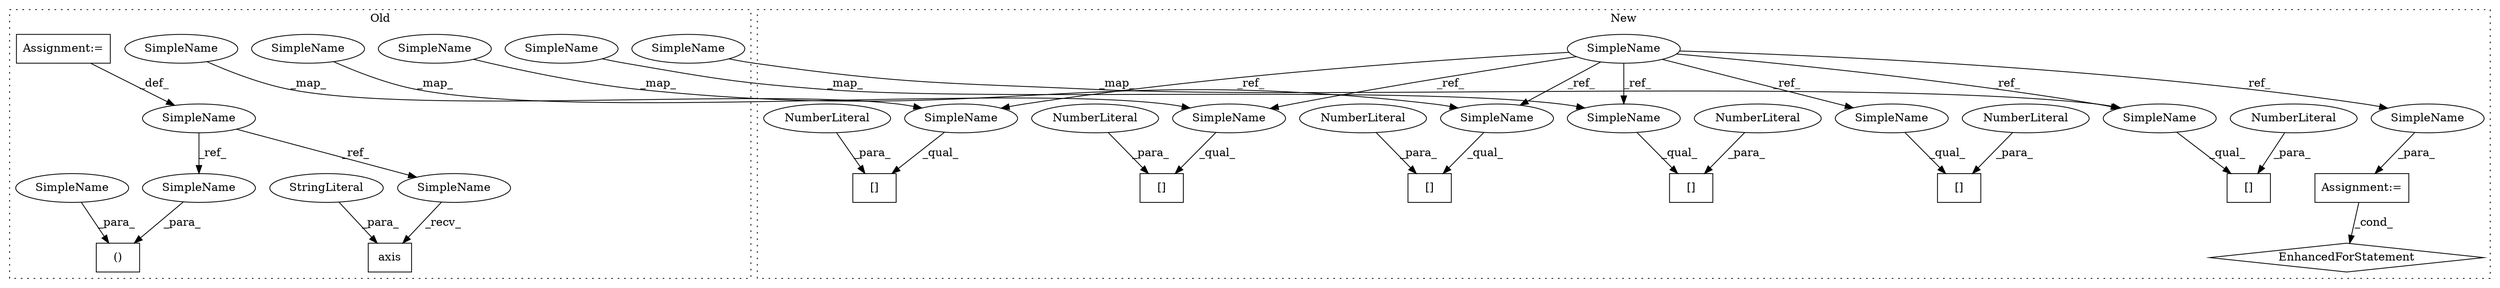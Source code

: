 digraph G {
subgraph cluster0 {
1 [label="axis" a="32" s="3432,3442" l="5,1" shape="box"];
3 [label="StringLiteral" a="45" s="3437" l="5" shape="ellipse"];
5 [label="SimpleName" a="42" s="532" l="3" shape="ellipse"];
6 [label="()" a="106" s="3222" l="19" shape="box"];
20 [label="Assignment:=" a="7" s="532" l="3" shape="box"];
21 [label="SimpleName" a="42" s="3222" l="3" shape="ellipse"];
22 [label="SimpleName" a="42" s="3428" l="3" shape="ellipse"];
30 [label="SimpleName" a="42" s="906" l="3" shape="ellipse"];
31 [label="SimpleName" a="42" s="3238" l="3" shape="ellipse"];
32 [label="SimpleName" a="42" s="1293" l="3" shape="ellipse"];
33 [label="SimpleName" a="42" s="1327" l="3" shape="ellipse"];
34 [label="SimpleName" a="42" s="3487" l="3" shape="ellipse"];
35 [label="SimpleName" a="42" s="853" l="3" shape="ellipse"];
label = "Old";
style="dotted";
}
subgraph cluster1 {
2 [label="[]" a="2" s="3540,3546" l="5,1" shape="box"];
4 [label="NumberLiteral" a="34" s="3545" l="1" shape="ellipse"];
7 [label="SimpleName" a="42" s="366" l="4" shape="ellipse"];
8 [label="[]" a="2" s="813,819" l="5,1" shape="box"];
9 [label="NumberLiteral" a="34" s="818" l="1" shape="ellipse"];
10 [label="[]" a="2" s="788,794" l="5,1" shape="box"];
11 [label="NumberLiteral" a="34" s="793" l="1" shape="ellipse"];
12 [label="[]" a="2" s="3417,3423" l="5,1" shape="box"];
13 [label="NumberLiteral" a="34" s="3422" l="1" shape="ellipse"];
14 [label="Assignment:=" a="7" s="3591,3656" l="53,2" shape="box"];
15 [label="EnhancedForStatement" a="70" s="3591,3656" l="53,2" shape="diamond"];
16 [label="[]" a="2" s="1188,1194" l="5,1" shape="box"];
17 [label="NumberLiteral" a="34" s="1193" l="1" shape="ellipse"];
18 [label="[]" a="2" s="870,876" l="5,1" shape="box"];
19 [label="NumberLiteral" a="34" s="875" l="1" shape="ellipse"];
23 [label="SimpleName" a="42" s="1188" l="4" shape="ellipse"];
24 [label="SimpleName" a="42" s="3540" l="4" shape="ellipse"];
25 [label="SimpleName" a="42" s="870" l="4" shape="ellipse"];
26 [label="SimpleName" a="42" s="3417" l="4" shape="ellipse"];
27 [label="SimpleName" a="42" s="3652" l="4" shape="ellipse"];
28 [label="SimpleName" a="42" s="788" l="4" shape="ellipse"];
29 [label="SimpleName" a="42" s="813" l="4" shape="ellipse"];
label = "New";
style="dotted";
}
3 -> 1 [label="_para_"];
4 -> 2 [label="_para_"];
5 -> 21 [label="_ref_"];
5 -> 22 [label="_ref_"];
7 -> 29 [label="_ref_"];
7 -> 23 [label="_ref_"];
7 -> 27 [label="_ref_"];
7 -> 26 [label="_ref_"];
7 -> 25 [label="_ref_"];
7 -> 28 [label="_ref_"];
7 -> 24 [label="_ref_"];
9 -> 8 [label="_para_"];
11 -> 10 [label="_para_"];
13 -> 12 [label="_para_"];
14 -> 15 [label="_cond_"];
17 -> 16 [label="_para_"];
19 -> 18 [label="_para_"];
20 -> 5 [label="_def_"];
21 -> 6 [label="_para_"];
22 -> 1 [label="_recv_"];
23 -> 16 [label="_qual_"];
24 -> 2 [label="_qual_"];
25 -> 18 [label="_qual_"];
26 -> 12 [label="_qual_"];
27 -> 14 [label="_para_"];
28 -> 10 [label="_qual_"];
29 -> 8 [label="_qual_"];
30 -> 25 [label="_map_"];
31 -> 6 [label="_para_"];
32 -> 23 [label="_map_"];
33 -> 28 [label="_map_"];
34 -> 24 [label="_map_"];
35 -> 29 [label="_map_"];
}
